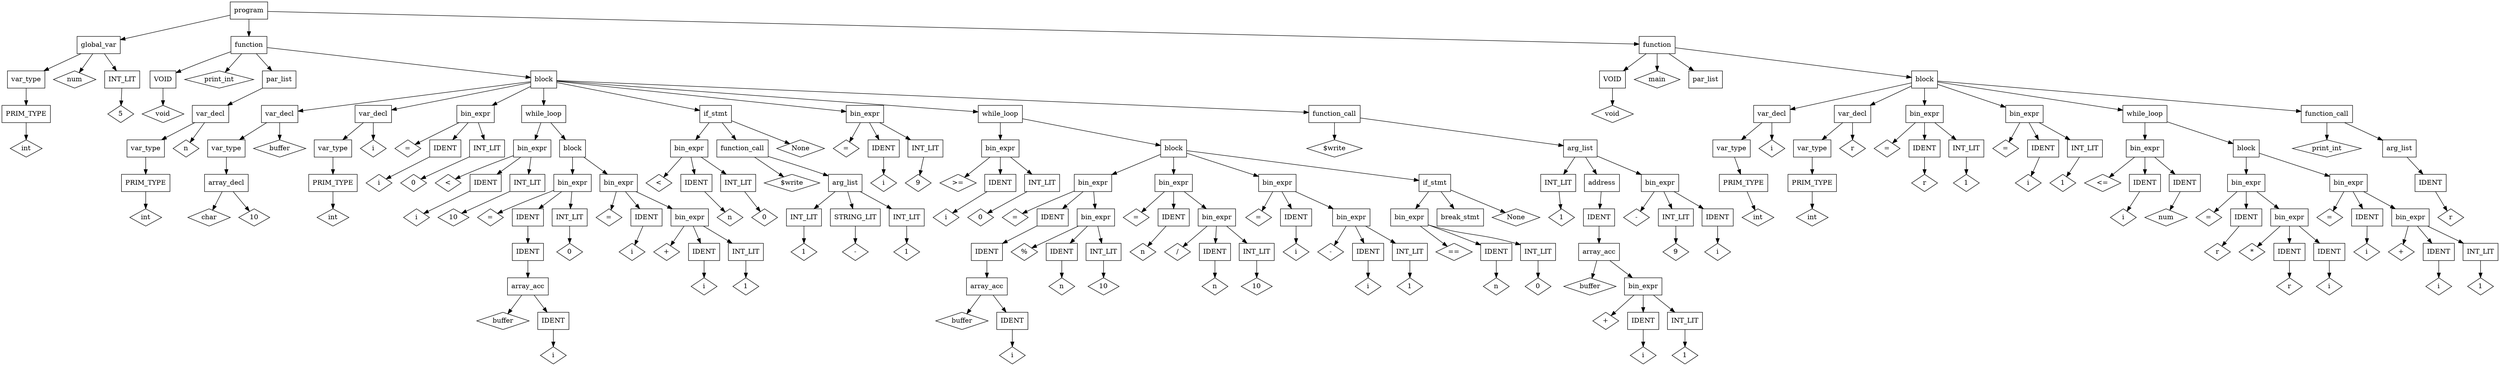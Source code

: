 digraph parse_tree {
    node [shape = box];
    node0 [label = "program"]
    node0 -> node1
    node0 -> node2
    node0 -> node3
    node1 [label = "global_var"]
    node1 -> node4
    node1 -> node5
    node1 -> node6
    node4 [label = "var_type"]
    node4 -> node7
    node7 [label = "PRIM_TYPE"]
    node7 -> node8
    node8 [label = "int", shape = "diamond"]
    node5 [label = "num", shape = "diamond"]
    node6 [label = "INT_LIT"]
    node6 -> node9
    node9 [label = "5", shape = "diamond"]
    node2 [label = "function"]
    node2 -> node10
    node2 -> node11
    node2 -> node12
    node2 -> node13
    node10 [label = "VOID"]
    node10 -> node14
    node14 [label = "void", shape = "diamond"]
    node11 [label = "print_int", shape = "diamond"]
    node12 [label = "par_list"]
    node12 -> node15
    node15 [label = "var_decl"]
    node15 -> node16
    node15 -> node17
    node16 [label = "var_type"]
    node16 -> node18
    node18 [label = "PRIM_TYPE"]
    node18 -> node19
    node19 [label = "int", shape = "diamond"]
    node17 [label = "n", shape = "diamond"]
    node13 [label = "block"]
    node13 -> node20
    node13 -> node21
    node13 -> node22
    node13 -> node23
    node13 -> node24
    node13 -> node25
    node13 -> node26
    node13 -> node27
    node20 [label = "var_decl"]
    node20 -> node28
    node20 -> node29
    node28 [label = "var_type"]
    node28 -> node30
    node30 [label = "array_decl"]
    node30 -> node31
    node30 -> node32
    node31 [label = "char", shape = "diamond"]
    node32 [label = "10", shape = "diamond"]
    node29 [label = "buffer", shape = "diamond"]
    node21 [label = "var_decl"]
    node21 -> node33
    node21 -> node34
    node33 [label = "var_type"]
    node33 -> node35
    node35 [label = "PRIM_TYPE"]
    node35 -> node36
    node36 [label = "int", shape = "diamond"]
    node34 [label = "i", shape = "diamond"]
    node22 [label = "bin_expr"]
    node22 -> node37
    node22 -> node38
    node22 -> node39
    node37 [label = "=", shape = "diamond"]
    node38 [label = "IDENT"]
    node38 -> node40
    node40 [label = "i", shape = "diamond"]
    node39 [label = "INT_LIT"]
    node39 -> node41
    node41 [label = "0", shape = "diamond"]
    node23 [label = "while_loop"]
    node23 -> node42
    node23 -> node43
    node42 [label = "bin_expr"]
    node42 -> node44
    node42 -> node45
    node42 -> node46
    node44 [label = "<", shape = "diamond"]
    node45 [label = "IDENT"]
    node45 -> node47
    node47 [label = "i", shape = "diamond"]
    node46 [label = "INT_LIT"]
    node46 -> node48
    node48 [label = "10", shape = "diamond"]
    node43 [label = "block"]
    node43 -> node49
    node43 -> node50
    node49 [label = "bin_expr"]
    node49 -> node51
    node49 -> node52
    node49 -> node53
    node51 [label = "=", shape = "diamond"]
    node52 [label = "IDENT"]
    node52 -> node54
    node54 [label = "IDENT"]
    node54 -> node55
    node55 [label = "array_acc"]
    node55 -> node56
    node55 -> node57
    node56 [label = "buffer", shape = "diamond"]
    node57 [label = "IDENT"]
    node57 -> node58
    node58 [label = "i", shape = "diamond"]
    node53 [label = "INT_LIT"]
    node53 -> node59
    node59 [label = "0", shape = "diamond"]
    node50 [label = "bin_expr"]
    node50 -> node60
    node50 -> node61
    node50 -> node62
    node60 [label = "=", shape = "diamond"]
    node61 [label = "IDENT"]
    node61 -> node63
    node63 [label = "i", shape = "diamond"]
    node62 [label = "bin_expr"]
    node62 -> node64
    node62 -> node65
    node62 -> node66
    node64 [label = "+", shape = "diamond"]
    node65 [label = "IDENT"]
    node65 -> node67
    node67 [label = "i", shape = "diamond"]
    node66 [label = "INT_LIT"]
    node66 -> node68
    node68 [label = "1", shape = "diamond"]
    node24 [label = "if_stmt"]
    node24 -> node69
    node24 -> node70
    node24 -> node71
    node69 [label = "bin_expr"]
    node69 -> node72
    node69 -> node73
    node69 -> node74
    node72 [label = "<", shape = "diamond"]
    node73 [label = "IDENT"]
    node73 -> node75
    node75 [label = "n", shape = "diamond"]
    node74 [label = "INT_LIT"]
    node74 -> node76
    node76 [label = "0", shape = "diamond"]
    node70 [label = "function_call"]
    node70 -> node77
    node70 -> node78
    node77 [label = "$write", shape = "diamond"]
    node78 [label = "arg_list"]
    node78 -> node79
    node78 -> node80
    node78 -> node81
    node79 [label = "INT_LIT"]
    node79 -> node82
    node82 [label = "1", shape = "diamond"]
    node80 [label = "STRING_LIT"]
    node80 -> node83
    node83 [label = "-", shape = "diamond"]
    node81 [label = "INT_LIT"]
    node81 -> node84
    node84 [label = "1", shape = "diamond"]
    node71 [label = "None", shape = "diamond"]
    node25 [label = "bin_expr"]
    node25 -> node85
    node25 -> node86
    node25 -> node87
    node85 [label = "=", shape = "diamond"]
    node86 [label = "IDENT"]
    node86 -> node88
    node88 [label = "i", shape = "diamond"]
    node87 [label = "INT_LIT"]
    node87 -> node89
    node89 [label = "9", shape = "diamond"]
    node26 [label = "while_loop"]
    node26 -> node90
    node26 -> node91
    node90 [label = "bin_expr"]
    node90 -> node92
    node90 -> node93
    node90 -> node94
    node92 [label = ">=", shape = "diamond"]
    node93 [label = "IDENT"]
    node93 -> node95
    node95 [label = "i", shape = "diamond"]
    node94 [label = "INT_LIT"]
    node94 -> node96
    node96 [label = "0", shape = "diamond"]
    node91 [label = "block"]
    node91 -> node97
    node91 -> node98
    node91 -> node99
    node91 -> node100
    node97 [label = "bin_expr"]
    node97 -> node101
    node97 -> node102
    node97 -> node103
    node101 [label = "=", shape = "diamond"]
    node102 [label = "IDENT"]
    node102 -> node104
    node104 [label = "IDENT"]
    node104 -> node105
    node105 [label = "array_acc"]
    node105 -> node106
    node105 -> node107
    node106 [label = "buffer", shape = "diamond"]
    node107 [label = "IDENT"]
    node107 -> node108
    node108 [label = "i", shape = "diamond"]
    node103 [label = "bin_expr"]
    node103 -> node109
    node103 -> node110
    node103 -> node111
    node109 [label = "%", shape = "diamond"]
    node110 [label = "IDENT"]
    node110 -> node112
    node112 [label = "n", shape = "diamond"]
    node111 [label = "INT_LIT"]
    node111 -> node113
    node113 [label = "10", shape = "diamond"]
    node98 [label = "bin_expr"]
    node98 -> node114
    node98 -> node115
    node98 -> node116
    node114 [label = "=", shape = "diamond"]
    node115 [label = "IDENT"]
    node115 -> node117
    node117 [label = "n", shape = "diamond"]
    node116 [label = "bin_expr"]
    node116 -> node118
    node116 -> node119
    node116 -> node120
    node118 [label = "/", shape = "diamond"]
    node119 [label = "IDENT"]
    node119 -> node121
    node121 [label = "n", shape = "diamond"]
    node120 [label = "INT_LIT"]
    node120 -> node122
    node122 [label = "10", shape = "diamond"]
    node99 [label = "bin_expr"]
    node99 -> node123
    node99 -> node124
    node99 -> node125
    node123 [label = "=", shape = "diamond"]
    node124 [label = "IDENT"]
    node124 -> node126
    node126 [label = "i", shape = "diamond"]
    node125 [label = "bin_expr"]
    node125 -> node127
    node125 -> node128
    node125 -> node129
    node127 [label = "-", shape = "diamond"]
    node128 [label = "IDENT"]
    node128 -> node130
    node130 [label = "i", shape = "diamond"]
    node129 [label = "INT_LIT"]
    node129 -> node131
    node131 [label = "1", shape = "diamond"]
    node100 [label = "if_stmt"]
    node100 -> node132
    node100 -> node133
    node100 -> node134
    node132 [label = "bin_expr"]
    node132 -> node135
    node132 -> node136
    node132 -> node137
    node135 [label = "==", shape = "diamond"]
    node136 [label = "IDENT"]
    node136 -> node138
    node138 [label = "n", shape = "diamond"]
    node137 [label = "INT_LIT"]
    node137 -> node139
    node139 [label = "0", shape = "diamond"]
    node133 [label = "break_stmt"]
    node134 [label = "None", shape = "diamond"]
    node27 [label = "function_call"]
    node27 -> node140
    node27 -> node141
    node140 [label = "$write", shape = "diamond"]
    node141 [label = "arg_list"]
    node141 -> node142
    node141 -> node143
    node141 -> node144
    node142 [label = "INT_LIT"]
    node142 -> node145
    node145 [label = "1", shape = "diamond"]
    node143 [label = "address"]
    node143 -> node146
    node146 [label = "IDENT"]
    node146 -> node147
    node147 [label = "array_acc"]
    node147 -> node148
    node147 -> node149
    node148 [label = "buffer", shape = "diamond"]
    node149 [label = "bin_expr"]
    node149 -> node150
    node149 -> node151
    node149 -> node152
    node150 [label = "+", shape = "diamond"]
    node151 [label = "IDENT"]
    node151 -> node153
    node153 [label = "i", shape = "diamond"]
    node152 [label = "INT_LIT"]
    node152 -> node154
    node154 [label = "1", shape = "diamond"]
    node144 [label = "bin_expr"]
    node144 -> node155
    node144 -> node156
    node144 -> node157
    node155 [label = "-", shape = "diamond"]
    node156 [label = "INT_LIT"]
    node156 -> node158
    node158 [label = "9", shape = "diamond"]
    node157 [label = "IDENT"]
    node157 -> node159
    node159 [label = "i", shape = "diamond"]
    node3 [label = "function"]
    node3 -> node160
    node3 -> node161
    node3 -> node162
    node3 -> node163
    node160 [label = "VOID"]
    node160 -> node164
    node164 [label = "void", shape = "diamond"]
    node161 [label = "main", shape = "diamond"]
    node162 [label = "par_list"]
    node163 [label = "block"]
    node163 -> node165
    node163 -> node166
    node163 -> node167
    node163 -> node168
    node163 -> node169
    node163 -> node170
    node165 [label = "var_decl"]
    node165 -> node171
    node165 -> node172
    node171 [label = "var_type"]
    node171 -> node173
    node173 [label = "PRIM_TYPE"]
    node173 -> node174
    node174 [label = "int", shape = "diamond"]
    node172 [label = "i", shape = "diamond"]
    node166 [label = "var_decl"]
    node166 -> node175
    node166 -> node176
    node175 [label = "var_type"]
    node175 -> node177
    node177 [label = "PRIM_TYPE"]
    node177 -> node178
    node178 [label = "int", shape = "diamond"]
    node176 [label = "r", shape = "diamond"]
    node167 [label = "bin_expr"]
    node167 -> node179
    node167 -> node180
    node167 -> node181
    node179 [label = "=", shape = "diamond"]
    node180 [label = "IDENT"]
    node180 -> node182
    node182 [label = "r", shape = "diamond"]
    node181 [label = "INT_LIT"]
    node181 -> node183
    node183 [label = "1", shape = "diamond"]
    node168 [label = "bin_expr"]
    node168 -> node184
    node168 -> node185
    node168 -> node186
    node184 [label = "=", shape = "diamond"]
    node185 [label = "IDENT"]
    node185 -> node187
    node187 [label = "i", shape = "diamond"]
    node186 [label = "INT_LIT"]
    node186 -> node188
    node188 [label = "1", shape = "diamond"]
    node169 [label = "while_loop"]
    node169 -> node189
    node169 -> node190
    node189 [label = "bin_expr"]
    node189 -> node191
    node189 -> node192
    node189 -> node193
    node191 [label = "<=", shape = "diamond"]
    node192 [label = "IDENT"]
    node192 -> node194
    node194 [label = "i", shape = "diamond"]
    node193 [label = "IDENT"]
    node193 -> node195
    node195 [label = "num", shape = "diamond"]
    node190 [label = "block"]
    node190 -> node196
    node190 -> node197
    node196 [label = "bin_expr"]
    node196 -> node198
    node196 -> node199
    node196 -> node200
    node198 [label = "=", shape = "diamond"]
    node199 [label = "IDENT"]
    node199 -> node201
    node201 [label = "r", shape = "diamond"]
    node200 [label = "bin_expr"]
    node200 -> node202
    node200 -> node203
    node200 -> node204
    node202 [label = "*", shape = "diamond"]
    node203 [label = "IDENT"]
    node203 -> node205
    node205 [label = "r", shape = "diamond"]
    node204 [label = "IDENT"]
    node204 -> node206
    node206 [label = "i", shape = "diamond"]
    node197 [label = "bin_expr"]
    node197 -> node207
    node197 -> node208
    node197 -> node209
    node207 [label = "=", shape = "diamond"]
    node208 [label = "IDENT"]
    node208 -> node210
    node210 [label = "i", shape = "diamond"]
    node209 [label = "bin_expr"]
    node209 -> node211
    node209 -> node212
    node209 -> node213
    node211 [label = "+", shape = "diamond"]
    node212 [label = "IDENT"]
    node212 -> node214
    node214 [label = "i", shape = "diamond"]
    node213 [label = "INT_LIT"]
    node213 -> node215
    node215 [label = "1", shape = "diamond"]
    node170 [label = "function_call"]
    node170 -> node216
    node170 -> node217
    node216 [label = "print_int", shape = "diamond"]
    node217 [label = "arg_list"]
    node217 -> node218
    node218 [label = "IDENT"]
    node218 -> node219
    node219 [label = "r", shape = "diamond"]
}
